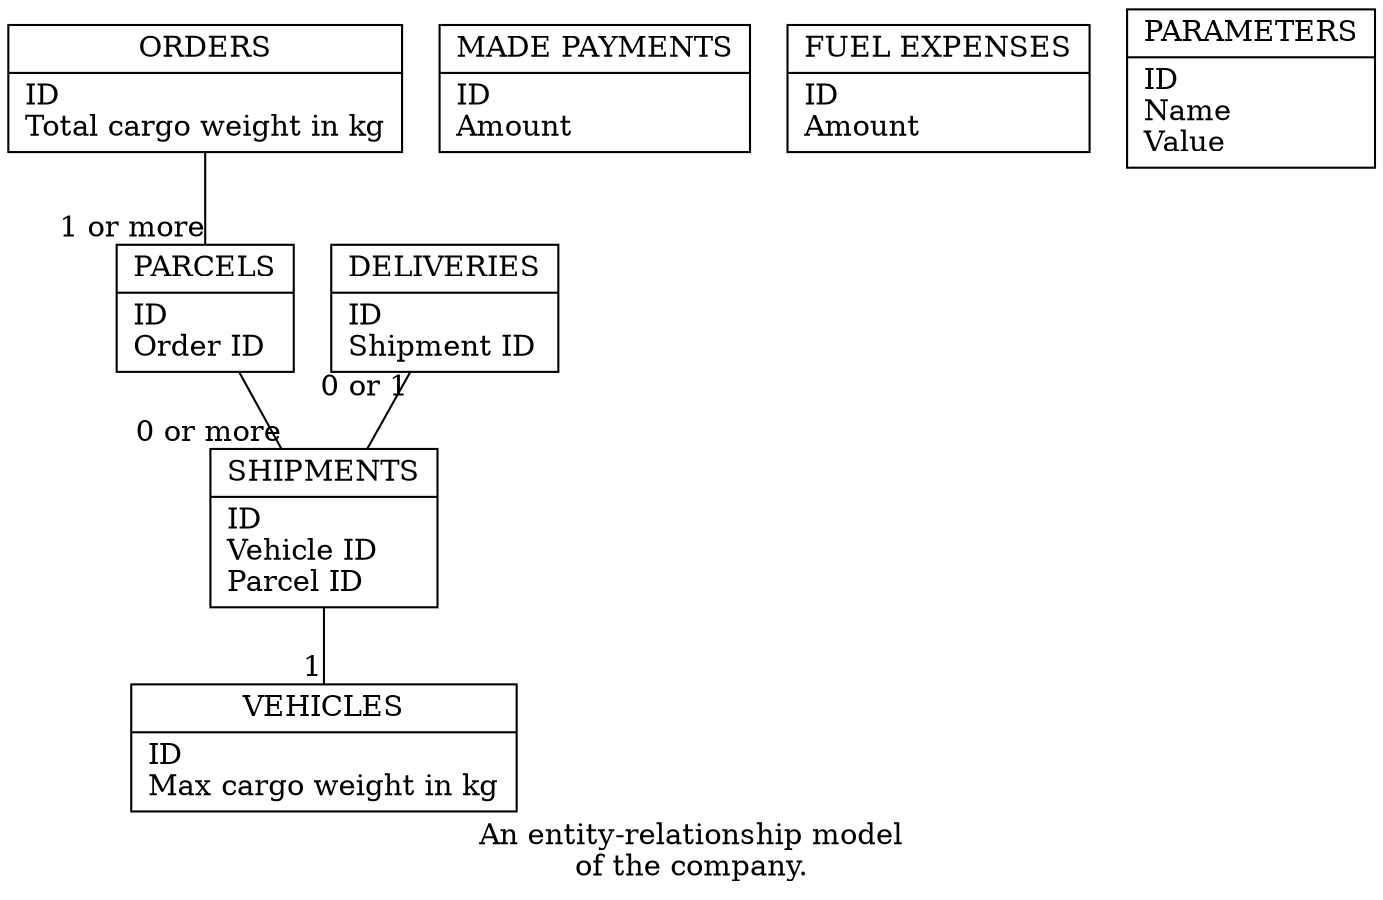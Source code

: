 digraph
{
    label = "An entity-relationship model\nof the company."

    node
        [ shape = "record" ]
    edge
        [ arrowhead = "none" ]

    orders
        [ label = "{ORDERS|ID\lTotal cargo weight in kg\l}" ]

    vehicles
        [ label = "{VEHICLES|ID\lMax cargo weight in kg}" ]

    made_payments
        [ label = "{MADE PAYMENTS|ID\lAmount\l}" ]

    fuel_expenses
        [ label = "{FUEL EXPENSES|ID\lAmount\l}" ]

    deliveries
        [ label = "{DELIVERIES|ID\lShipment ID\l}" ]
    deliveries -> shipments
        [ taillabel = "0 or 1" ]

    shipments
        [ label = "{SHIPMENTS|ID\lVehicle ID\lParcel ID\l}" ]
    shipments -> vehicles
        [ headlabel = "1" ]
    parcels -> shipments
        [ headlabel = "0 or more" ]

    parcels
        [ label = "{PARCELS|ID\lOrder ID\l}" ]
    orders -> parcels
        [ headlabel = "1 or more" ]

    parameters
        [ label = "{PARAMETERS|ID\lName\lValue\l}" ]
}
